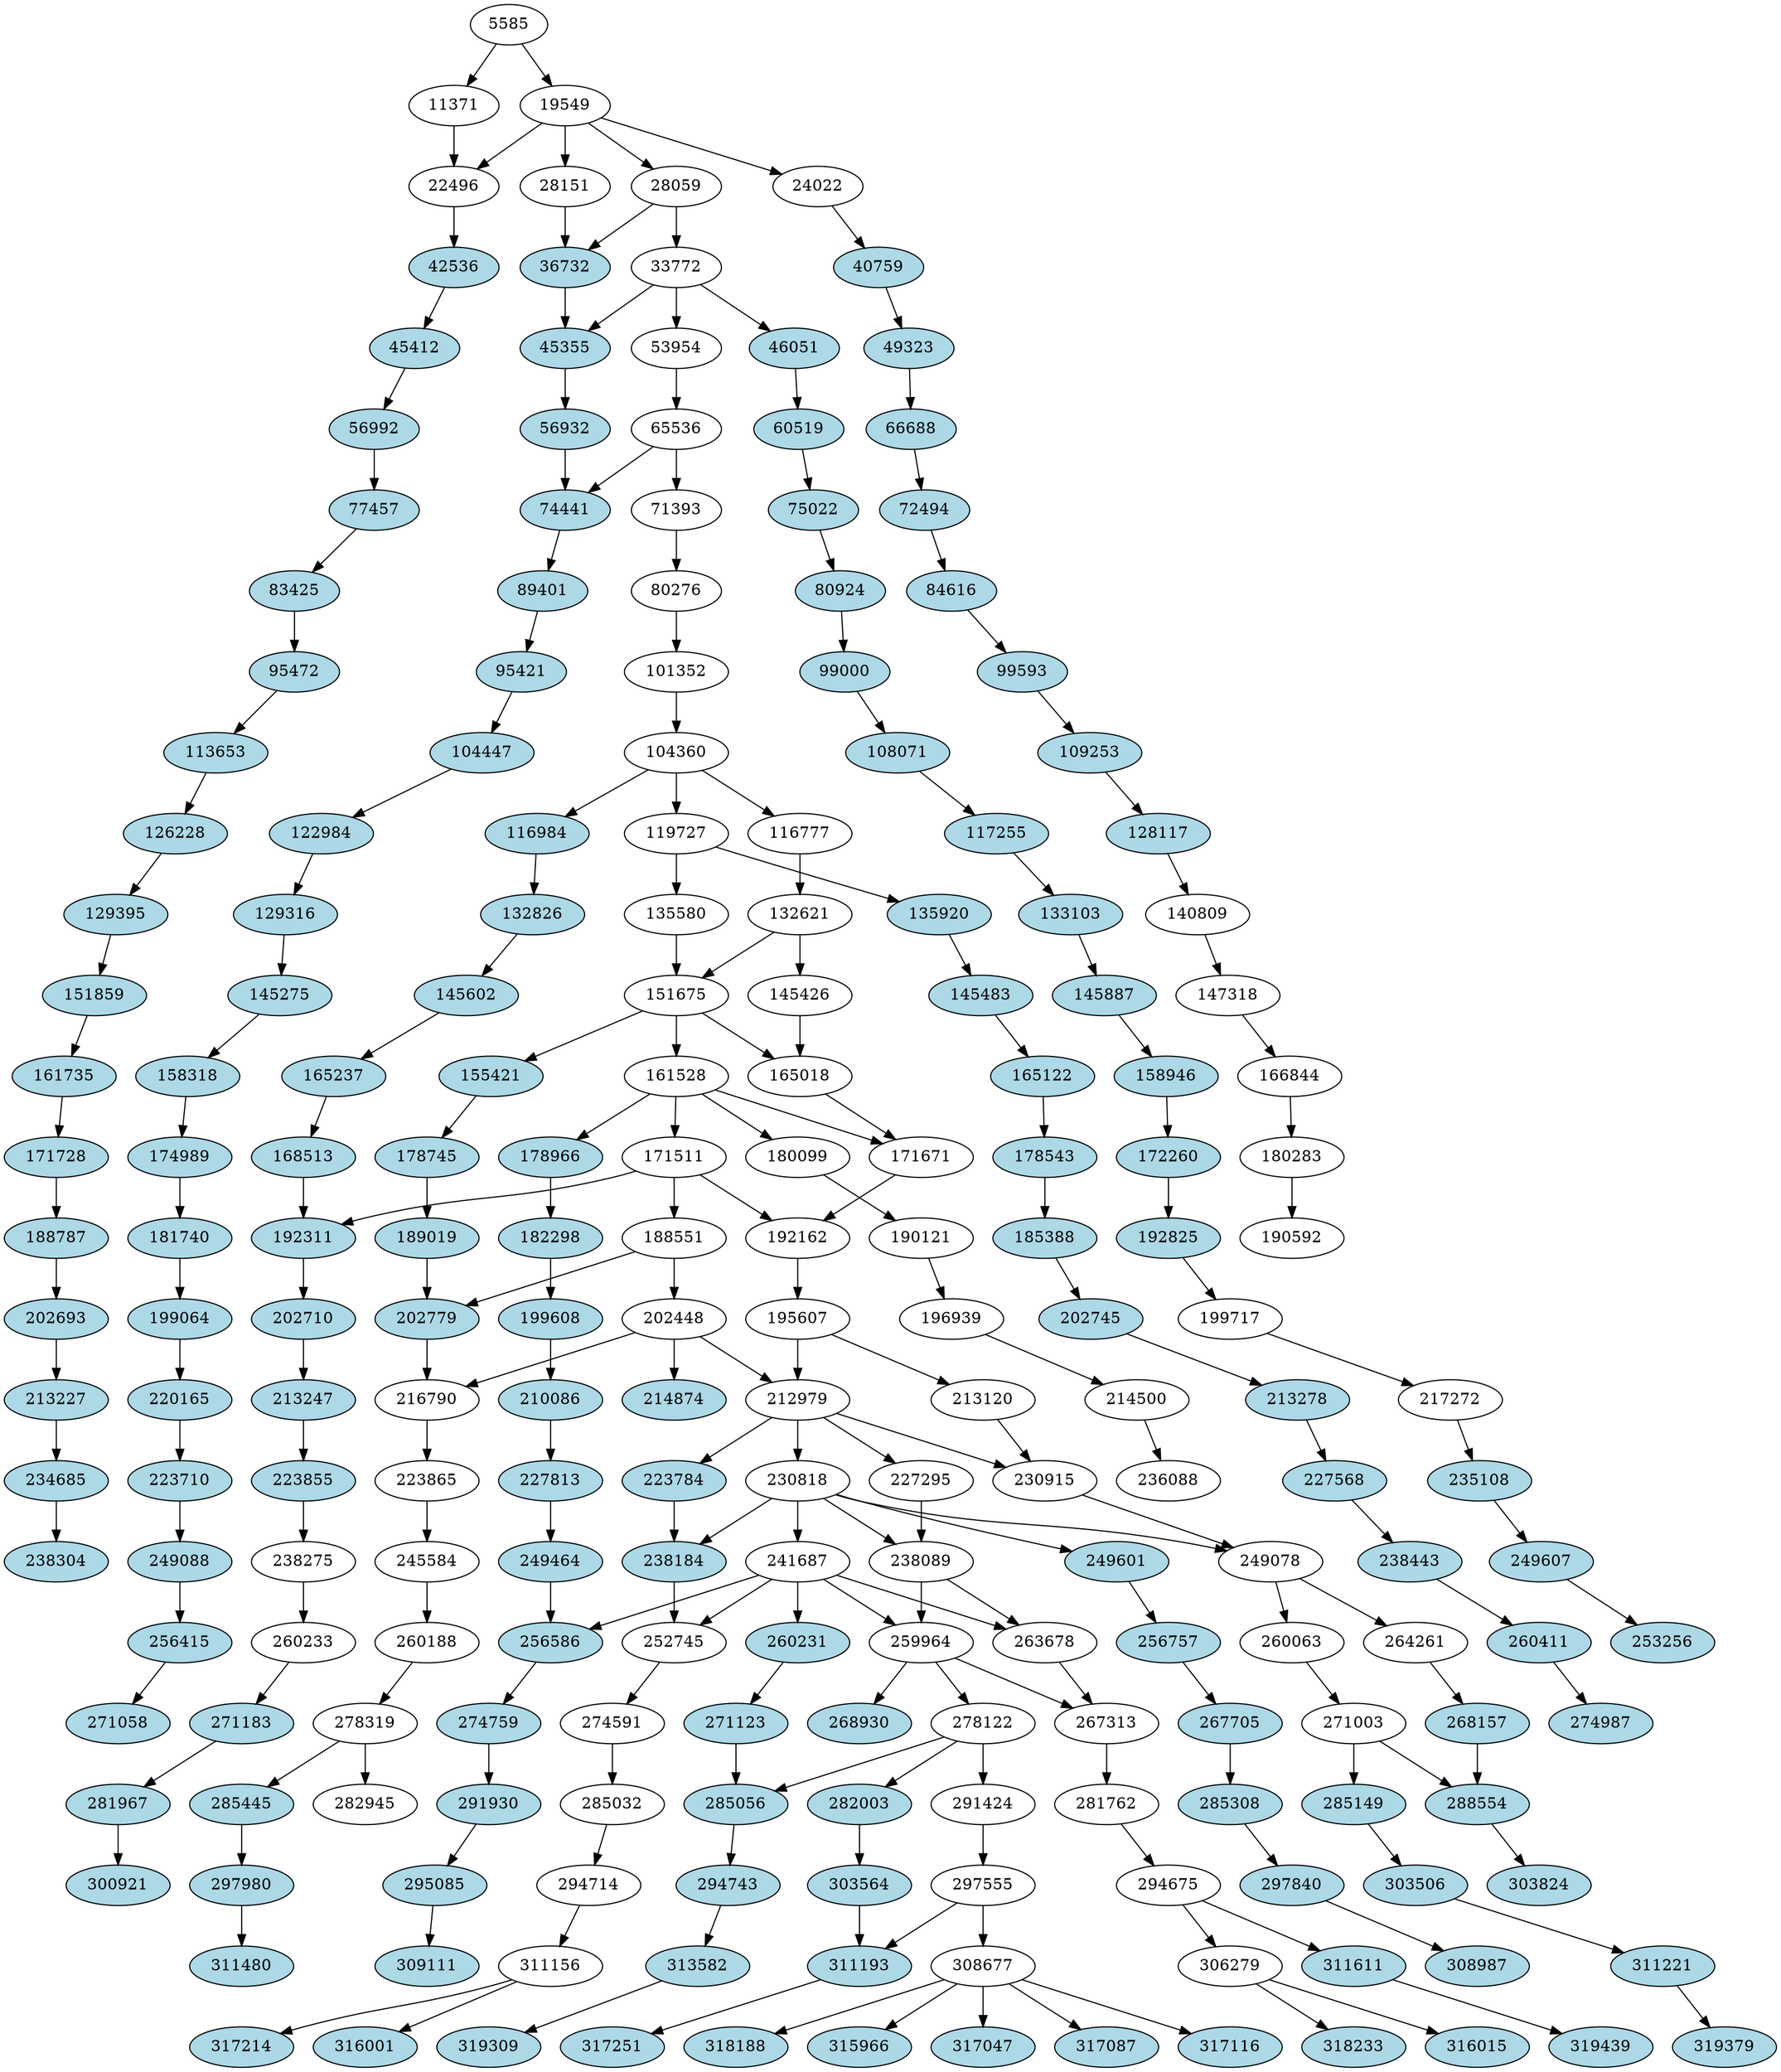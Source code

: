 digraph {
    5585 -> 11371;
    5585 -> 19549;
    11371 -> 22496;
    19549 -> 22496;
    19549 -> 24022;
    19549 -> 28059;
    19549 -> 28151;
    22496 -> 42536;
    24022 -> 40759;
    28059 -> 33772;
    28059 -> 36732;
    28151 -> 36732;
    33772 -> 45355;
    33772 -> 46051;
    33772 -> 53954;
    36732 -> 45355;
    40759 -> 49323;
    42536 -> 45412;
    45355 -> 56932;
    45412 -> 56992;
    46051 -> 60519;
    49323 -> 66688;
    53954 -> 65536;
    56932 -> 74441;
    56992 -> 77457;
    60519 -> 75022;
    65536 -> 71393;
    65536 -> 74441;
    66688 -> 72494;
    71393 -> 80276;
    72494 -> 84616;
    74441 -> 89401;
    75022 -> 80924;
    77457 -> 83425;
    80276 -> 101352;
    80924 -> 99000;
    83425 -> 95472;
    84616 -> 99593;
    89401 -> 95421;
    95421 -> 104447;
    95472 -> 113653;
    99000 -> 108071;
    99593 -> 109253;
    101352 -> 104360;
    104360 -> 116777;
    104360 -> 116984;
    104360 -> 119727;
    104447 -> 122984;
    108071 -> 117255;
    109253 -> 128117;
    113653 -> 126228;
    116777 -> 132621;
    116984 -> 132826;
    117255 -> 133103;
    119727 -> 135580;
    119727 -> 135920;
    122984 -> 129316;
    126228 -> 129395;
    128117 -> 140809;
    129316 -> 145275;
    129395 -> 151859;
    132621 -> 145426;
    132621 -> 151675;
    132826 -> 145602;
    133103 -> 145887;
    135580 -> 151675;
    135920 -> 145483;
    140809 -> 147318;
    145275 -> 158318;
    145426 -> 165018;
    145483 -> 165122;
    145602 -> 165237;
    145887 -> 158946;
    147318 -> 166844;
    151675 -> 155421;
    151675 -> 161528;
    151675 -> 165018;
    151859 -> 161735;
    155421 -> 178745;
    158318 -> 174989;
    158946 -> 172260;
    161528 -> 171511;
    161528 -> 171671;
    161528 -> 178966;
    161528 -> 180099;
    161735 -> 171728;
    165018 -> 171671;
    165122 -> 178543;
    165237 -> 168513;
    166844 -> 180283;
    168513 -> 192311;
    171511 -> 188551;
    171511 -> 192162;
    171511 -> 192311;
    171671 -> 192162;
    171728 -> 188787;
    172260 -> 192825;
    174989 -> 181740;
    178543 -> 185388;
    178745 -> 189019;
    178966 -> 182298;
    180099 -> 190121;
    180283 -> 190592;
    181740 -> 199064;
    182298 -> 199608;
    185388 -> 202745;
    188551 -> 202448;
    188551 -> 202779;
    188787 -> 202693;
    189019 -> 202779;
    190121 -> 196939;
    192162 -> 195607;
    192311 -> 202710;
    192825 -> 199717;
    195607 -> 212979;
    195607 -> 213120;
    196939 -> 214500;
    199064 -> 220165;
    199608 -> 210086;
    199717 -> 217272;
    202448 -> 212979;
    202448 -> 214874;
    202448 -> 216790;
    202693 -> 213227;
    202710 -> 213247;
    202745 -> 213278;
    202779 -> 216790;
    210086 -> 227813;
    212979 -> 223784;
    212979 -> 227295;
    212979 -> 230818;
    212979 -> 230915;
    213120 -> 230915;
    213227 -> 234685;
    213247 -> 223855;
    213278 -> 227568;
    214500 -> 236088;
    216790 -> 223865;
    217272 -> 235108;
    220165 -> 223710;
    223710 -> 249088;
    223784 -> 238184;
    223855 -> 238275;
    223865 -> 245584;
    227295 -> 238089;
    227568 -> 238443;
    227813 -> 249464;
    230818 -> 238089;
    230818 -> 238184;
    230818 -> 241687;
    230818 -> 249078;
    230818 -> 249601;
    230915 -> 249078;
    234685 -> 238304;
    235108 -> 249607;
    238089 -> 259964;
    238089 -> 263678;
    238184 -> 252745;
    238275 -> 260233;
    238443 -> 260411;
    241687 -> 252745;
    241687 -> 256586;
    241687 -> 259964;
    241687 -> 260231;
    241687 -> 263678;
    245584 -> 260188;
    249078 -> 260063;
    249078 -> 264261;
    249088 -> 256415;
    249464 -> 256586;
    249601 -> 256757;
    249607 -> 253256;
    252745 -> 274591;
    256415 -> 271058;
    256586 -> 274759;
    256757 -> 267705;
    259964 -> 267313;
    259964 -> 268930;
    259964 -> 278122;
    260063 -> 271003;
    260188 -> 278319;
    260231 -> 271123;
    260233 -> 271183;
    260411 -> 274987;
    263678 -> 267313;
    264261 -> 268157;
    267313 -> 281762;
    267705 -> 285308;
    268157 -> 288554;
    271003 -> 285149;
    271003 -> 288554;
    271123 -> 285056;
    271183 -> 281967;
    274591 -> 285032;
    274759 -> 291930;
    278122 -> 282003;
    278122 -> 285056;
    278122 -> 291424;
    278319 -> 282945;
    278319 -> 285445;
    281762 -> 294675;
    281967 -> 300921;
    282003 -> 303564;
    285032 -> 294714;
    285056 -> 294743;
    285149 -> 303506;
    285308 -> 297840;
    285445 -> 297980;
    288554 -> 303824;
    291424 -> 297555;
    291930 -> 295085;
    294675 -> 306279;
    294675 -> 311611;
    294714 -> 311156;
    294743 -> 313582;
    295085 -> 309111;
    297555 -> 308677;
    297555 -> 311193;
    297840 -> 308987;
    297980 -> 311480;
    303506 -> 311221;
    303564 -> 311193;
    306279 -> 316015;
    306279 -> 318233;
    308677 -> 315966;
    308677 -> 317047;
    308677 -> 317087;
    308677 -> 317116;
    308677 -> 318188;
    311156 -> 316001;
    311156 -> 317214;
    311193 -> 317251;
    311221 -> 319379;
    311611 -> 319439;
    313582 -> 319309;
//colored bisimilar nodes
318188[style=filled, fillcolor=lightblue];
288554[style=filled, fillcolor=lightblue];
161735[style=filled, fillcolor=lightblue];
72494[style=filled, fillcolor=lightblue];
199608[style=filled, fillcolor=lightblue];
311611[style=filled, fillcolor=lightblue];
297980[style=filled, fillcolor=lightblue];
178966[style=filled, fillcolor=lightblue];
56932[style=filled, fillcolor=lightblue];
267705[style=filled, fillcolor=lightblue];
285445[style=filled, fillcolor=lightblue];
317116[style=filled, fillcolor=lightblue];
274759[style=filled, fillcolor=lightblue];
158946[style=filled, fillcolor=lightblue];
60519[style=filled, fillcolor=lightblue];
220165[style=filled, fillcolor=lightblue];
165237[style=filled, fillcolor=lightblue];
281967[style=filled, fillcolor=lightblue];
223784[style=filled, fillcolor=lightblue];
122984[style=filled, fillcolor=lightblue];
145602[style=filled, fillcolor=lightblue];
223855[style=filled, fillcolor=lightblue];
45412[style=filled, fillcolor=lightblue];
116984[style=filled, fillcolor=lightblue];
66688[style=filled, fillcolor=lightblue];
95472[style=filled, fillcolor=lightblue];
234685[style=filled, fillcolor=lightblue];
192825[style=filled, fillcolor=lightblue];
174989[style=filled, fillcolor=lightblue];
202745[style=filled, fillcolor=lightblue];
145275[style=filled, fillcolor=lightblue];
235108[style=filled, fillcolor=lightblue];
238304[style=filled, fillcolor=lightblue];
268930[style=filled, fillcolor=lightblue];
223710[style=filled, fillcolor=lightblue];
256757[style=filled, fillcolor=lightblue];
199064[style=filled, fillcolor=lightblue];
188787[style=filled, fillcolor=lightblue];
99000[style=filled, fillcolor=lightblue];
99593[style=filled, fillcolor=lightblue];
40759[style=filled, fillcolor=lightblue];
45355[style=filled, fillcolor=lightblue];
227568[style=filled, fillcolor=lightblue];
297840[style=filled, fillcolor=lightblue];
74441[style=filled, fillcolor=lightblue];
128117[style=filled, fillcolor=lightblue];
317087[style=filled, fillcolor=lightblue];
178543[style=filled, fillcolor=lightblue];
213247[style=filled, fillcolor=lightblue];
95421[style=filled, fillcolor=lightblue];
46051[style=filled, fillcolor=lightblue];
260411[style=filled, fillcolor=lightblue];
319379[style=filled, fillcolor=lightblue];
181740[style=filled, fillcolor=lightblue];
213227[style=filled, fillcolor=lightblue];
285056[style=filled, fillcolor=lightblue];
185388[style=filled, fillcolor=lightblue];
291930[style=filled, fillcolor=lightblue];
315966[style=filled, fillcolor=lightblue];
89401[style=filled, fillcolor=lightblue];
249607[style=filled, fillcolor=lightblue];
300921[style=filled, fillcolor=lightblue];
294743[style=filled, fillcolor=lightblue];
311221[style=filled, fillcolor=lightblue];
108071[style=filled, fillcolor=lightblue];
126228[style=filled, fillcolor=lightblue];
145483[style=filled, fillcolor=lightblue];
317214[style=filled, fillcolor=lightblue];
271123[style=filled, fillcolor=lightblue];
182298[style=filled, fillcolor=lightblue];
36732[style=filled, fillcolor=lightblue];
145887[style=filled, fillcolor=lightblue];
133103[style=filled, fillcolor=lightblue];
104447[style=filled, fillcolor=lightblue];
113653[style=filled, fillcolor=lightblue];
271058[style=filled, fillcolor=lightblue];
282003[style=filled, fillcolor=lightblue];
109253[style=filled, fillcolor=lightblue];
227813[style=filled, fillcolor=lightblue];
271183[style=filled, fillcolor=lightblue];
158318[style=filled, fillcolor=lightblue];
249601[style=filled, fillcolor=lightblue];
311193[style=filled, fillcolor=lightblue];
309111[style=filled, fillcolor=lightblue];
319309[style=filled, fillcolor=lightblue];
49323[style=filled, fillcolor=lightblue];
214874[style=filled, fillcolor=lightblue];
192311[style=filled, fillcolor=lightblue];
202779[style=filled, fillcolor=lightblue];
178745[style=filled, fillcolor=lightblue];
238184[style=filled, fillcolor=lightblue];
56992[style=filled, fillcolor=lightblue];
303564[style=filled, fillcolor=lightblue];
313582[style=filled, fillcolor=lightblue];
274987[style=filled, fillcolor=lightblue];
311480[style=filled, fillcolor=lightblue];
135920[style=filled, fillcolor=lightblue];
129316[style=filled, fillcolor=lightblue];
303506[style=filled, fillcolor=lightblue];
84616[style=filled, fillcolor=lightblue];
75022[style=filled, fillcolor=lightblue];
256586[style=filled, fillcolor=lightblue];
117255[style=filled, fillcolor=lightblue];
249464[style=filled, fillcolor=lightblue];
318233[style=filled, fillcolor=lightblue];
316001[style=filled, fillcolor=lightblue];
319439[style=filled, fillcolor=lightblue];
171728[style=filled, fillcolor=lightblue];
202710[style=filled, fillcolor=lightblue];
80924[style=filled, fillcolor=lightblue];
256415[style=filled, fillcolor=lightblue];
151859[style=filled, fillcolor=lightblue];
165122[style=filled, fillcolor=lightblue];
317251[style=filled, fillcolor=lightblue];
42536[style=filled, fillcolor=lightblue];
189019[style=filled, fillcolor=lightblue];
253256[style=filled, fillcolor=lightblue];
168513[style=filled, fillcolor=lightblue];
249088[style=filled, fillcolor=lightblue];
303824[style=filled, fillcolor=lightblue];
238443[style=filled, fillcolor=lightblue];
268157[style=filled, fillcolor=lightblue];
317047[style=filled, fillcolor=lightblue];
172260[style=filled, fillcolor=lightblue];
260231[style=filled, fillcolor=lightblue];
308987[style=filled, fillcolor=lightblue];
83425[style=filled, fillcolor=lightblue];
155421[style=filled, fillcolor=lightblue];
213278[style=filled, fillcolor=lightblue];
77457[style=filled, fillcolor=lightblue];
285308[style=filled, fillcolor=lightblue];
316015[style=filled, fillcolor=lightblue];
129395[style=filled, fillcolor=lightblue];
202693[style=filled, fillcolor=lightblue];
295085[style=filled, fillcolor=lightblue];
132826[style=filled, fillcolor=lightblue];
285149[style=filled, fillcolor=lightblue];
210086[style=filled, fillcolor=lightblue];
//[style=filled, fillcolor=lightblue];
}
